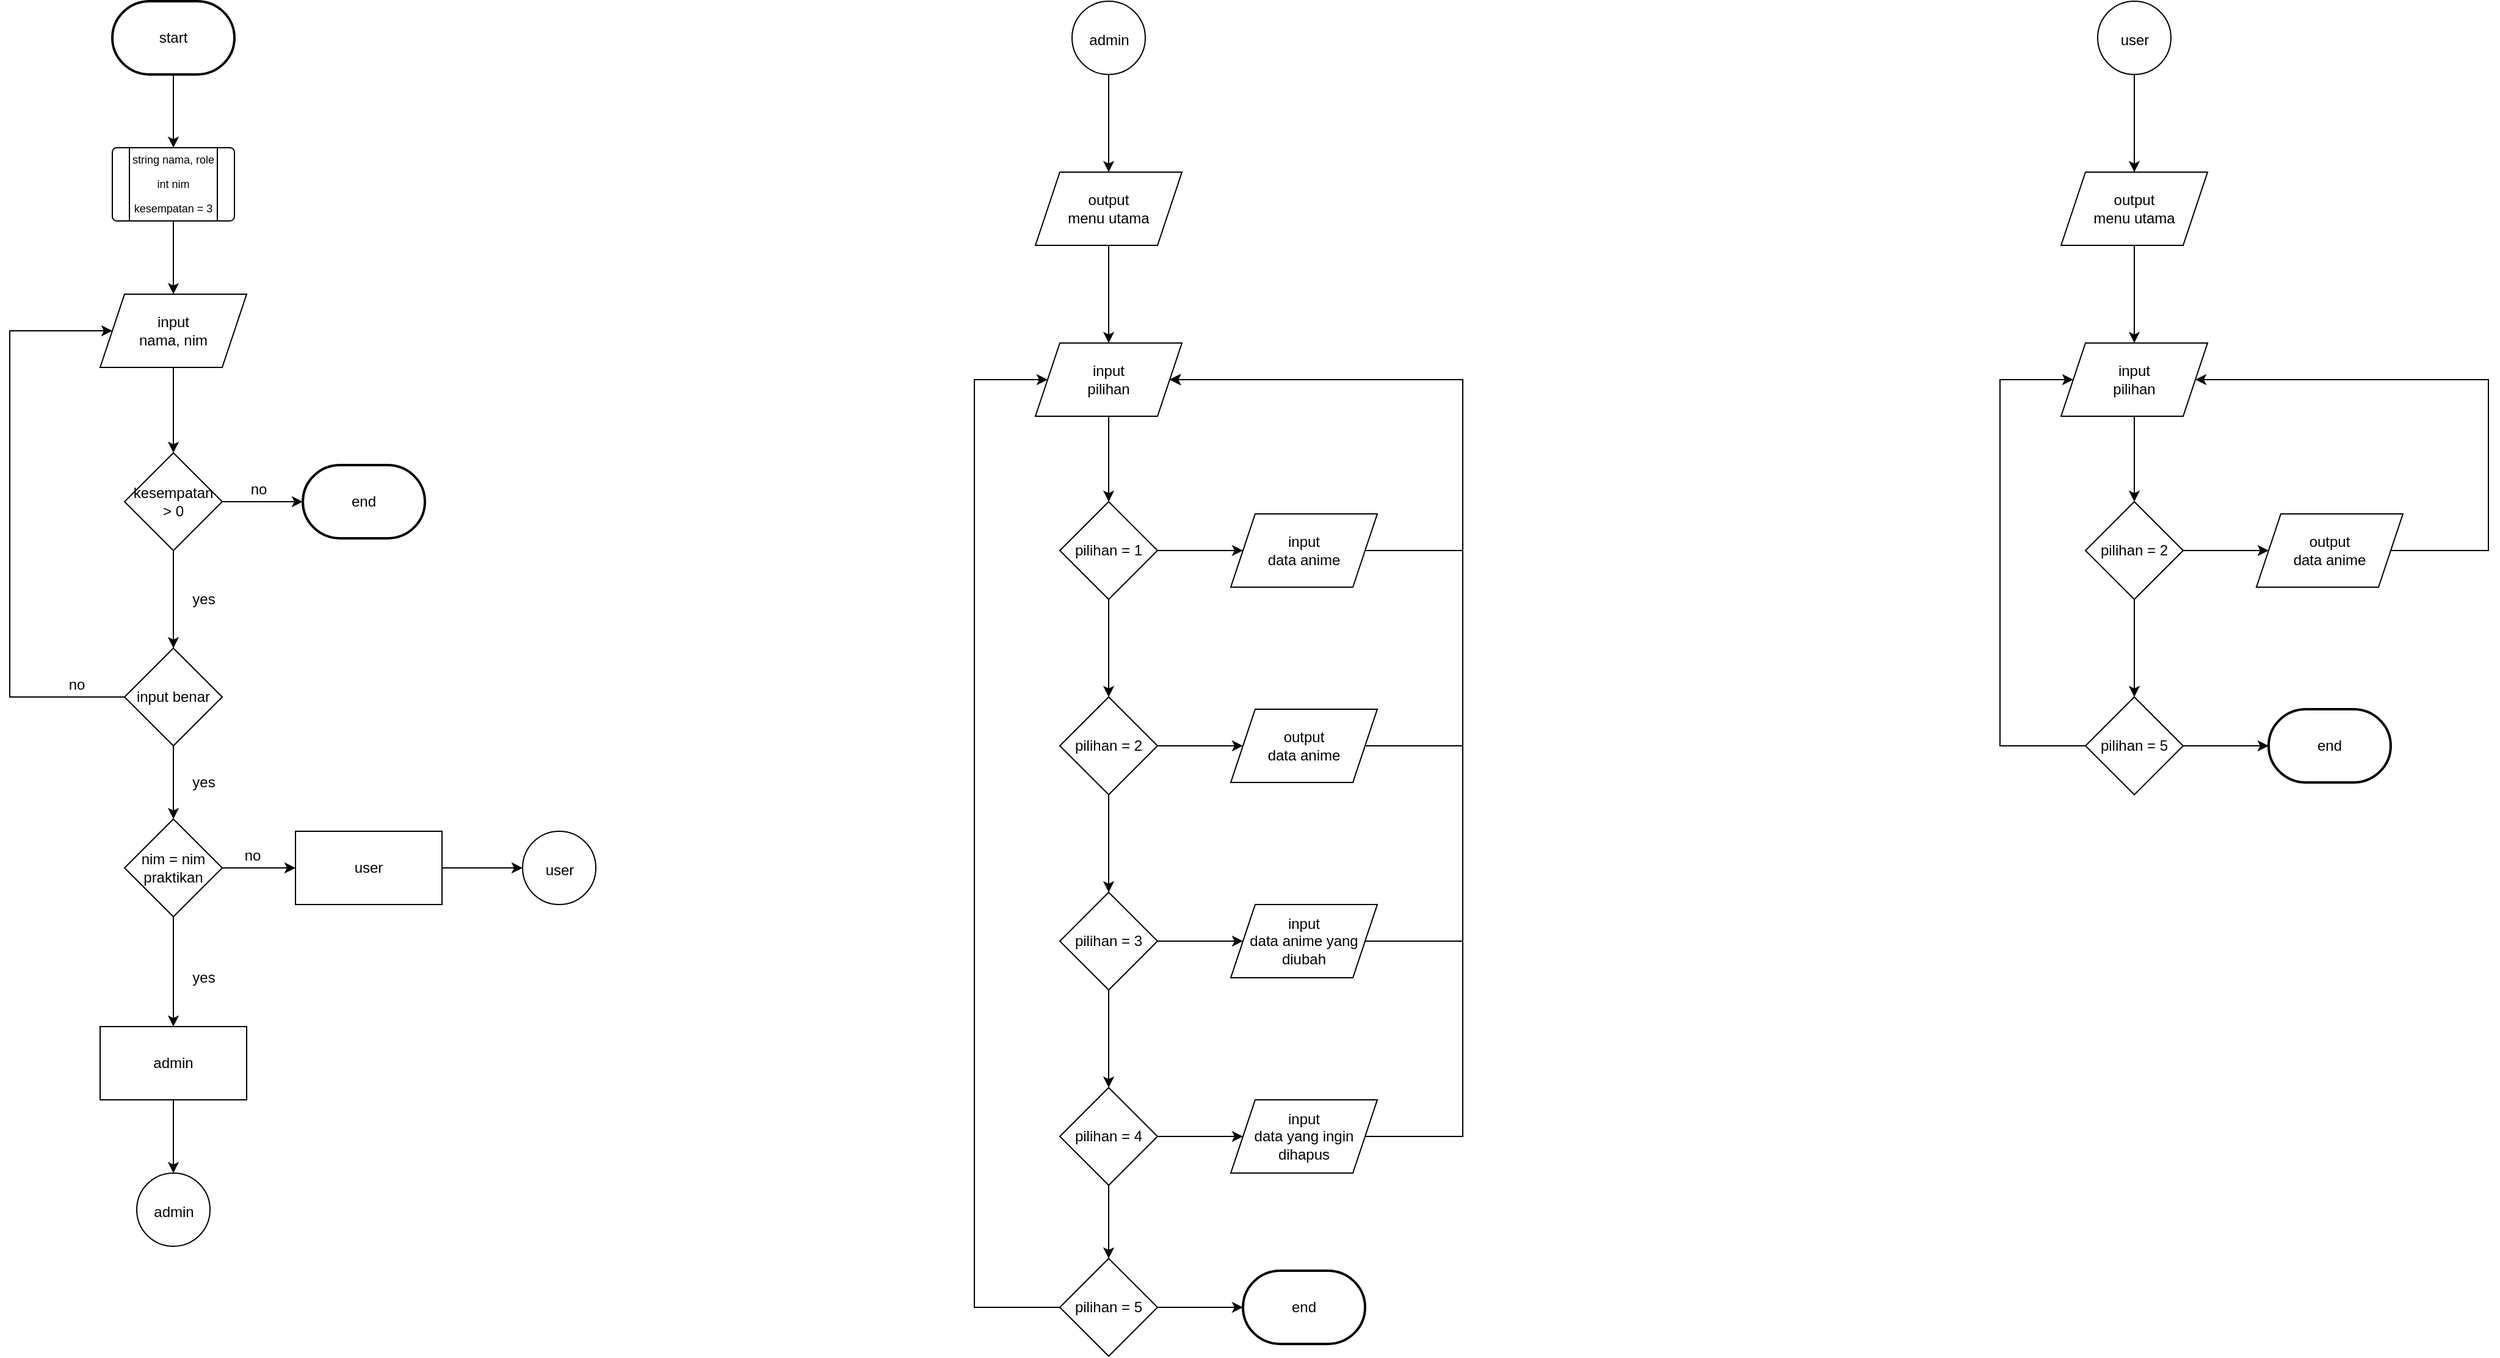<mxfile version="24.7.17">
  <diagram name="Page-1" id="v_ozaz1XqsoBa69ualDV">
    <mxGraphModel dx="1588" dy="1116" grid="1" gridSize="10" guides="1" tooltips="1" connect="1" arrows="1" fold="1" page="1" pageScale="1" pageWidth="827" pageHeight="1169" math="0" shadow="0">
      <root>
        <mxCell id="0" />
        <mxCell id="1" parent="0" />
        <mxCell id="pvlX5aL4cNImo6j-e-r--5" value="" style="edgeStyle=orthogonalEdgeStyle;rounded=0;orthogonalLoop=1;jettySize=auto;html=1;" parent="1" source="pvlX5aL4cNImo6j-e-r--1" target="pvlX5aL4cNImo6j-e-r--4" edge="1">
          <mxGeometry relative="1" as="geometry" />
        </mxCell>
        <mxCell id="pvlX5aL4cNImo6j-e-r--1" value="start" style="strokeWidth=2;html=1;shape=mxgraph.flowchart.terminator;whiteSpace=wrap;" parent="1" vertex="1">
          <mxGeometry x="254" y="40" width="100" height="60" as="geometry" />
        </mxCell>
        <mxCell id="pvlX5aL4cNImo6j-e-r--4" value="" style="verticalLabelPosition=bottom;verticalAlign=top;html=1;shape=process;whiteSpace=wrap;rounded=1;size=0.14;arcSize=6;" parent="1" vertex="1">
          <mxGeometry x="254" y="160" width="100" height="60" as="geometry" />
        </mxCell>
        <mxCell id="pvlX5aL4cNImo6j-e-r--6" value="string nama, role" style="text;html=1;align=center;verticalAlign=middle;whiteSpace=wrap;rounded=0;fontSize=9;" parent="1" vertex="1">
          <mxGeometry x="269" y="160" width="70" height="20" as="geometry" />
        </mxCell>
        <mxCell id="pvlX5aL4cNImo6j-e-r--7" value="int nim" style="text;html=1;align=center;verticalAlign=middle;whiteSpace=wrap;rounded=0;fontSize=9;" parent="1" vertex="1">
          <mxGeometry x="269" y="180" width="70" height="20" as="geometry" />
        </mxCell>
        <mxCell id="pvlX5aL4cNImo6j-e-r--10" value="" style="edgeStyle=orthogonalEdgeStyle;rounded=0;orthogonalLoop=1;jettySize=auto;html=1;" parent="1" source="pvlX5aL4cNImo6j-e-r--8" target="pvlX5aL4cNImo6j-e-r--9" edge="1">
          <mxGeometry relative="1" as="geometry" />
        </mxCell>
        <mxCell id="pvlX5aL4cNImo6j-e-r--8" value="kesempatan = 3" style="text;html=1;align=center;verticalAlign=middle;whiteSpace=wrap;rounded=0;fontSize=9;" parent="1" vertex="1">
          <mxGeometry x="269" y="200" width="70" height="20" as="geometry" />
        </mxCell>
        <mxCell id="pvlX5aL4cNImo6j-e-r--30" value="" style="edgeStyle=orthogonalEdgeStyle;rounded=0;orthogonalLoop=1;jettySize=auto;html=1;" parent="1" source="pvlX5aL4cNImo6j-e-r--9" target="pvlX5aL4cNImo6j-e-r--29" edge="1">
          <mxGeometry relative="1" as="geometry" />
        </mxCell>
        <mxCell id="pvlX5aL4cNImo6j-e-r--9" value="input&lt;div&gt;nama, nim&lt;/div&gt;" style="shape=parallelogram;perimeter=parallelogramPerimeter;whiteSpace=wrap;html=1;fixedSize=1;" parent="1" vertex="1">
          <mxGeometry x="244" y="280" width="120" height="60" as="geometry" />
        </mxCell>
        <mxCell id="pvlX5aL4cNImo6j-e-r--24" value="" style="edgeStyle=orthogonalEdgeStyle;rounded=0;orthogonalLoop=1;jettySize=auto;html=1;" parent="1" source="pvlX5aL4cNImo6j-e-r--26" target="pvlX5aL4cNImo6j-e-r--27" edge="1">
          <mxGeometry relative="1" as="geometry" />
        </mxCell>
        <mxCell id="pvlX5aL4cNImo6j-e-r--25" value="" style="edgeStyle=orthogonalEdgeStyle;rounded=0;orthogonalLoop=1;jettySize=auto;html=1;" parent="1" source="pvlX5aL4cNImo6j-e-r--26" target="pvlX5aL4cNImo6j-e-r--28" edge="1">
          <mxGeometry relative="1" as="geometry" />
        </mxCell>
        <mxCell id="pvlX5aL4cNImo6j-e-r--26" value="nim = nim praktikan" style="rhombus;whiteSpace=wrap;html=1;" parent="1" vertex="1">
          <mxGeometry x="264" y="710" width="80" height="80" as="geometry" />
        </mxCell>
        <mxCell id="Ly3mLfXc5CkyFrUFGdGX-10" value="" style="edgeStyle=orthogonalEdgeStyle;rounded=0;orthogonalLoop=1;jettySize=auto;html=1;" edge="1" parent="1" source="pvlX5aL4cNImo6j-e-r--27" target="Ly3mLfXc5CkyFrUFGdGX-9">
          <mxGeometry relative="1" as="geometry" />
        </mxCell>
        <mxCell id="pvlX5aL4cNImo6j-e-r--27" value="admin" style="whiteSpace=wrap;html=1;" parent="1" vertex="1">
          <mxGeometry x="244" y="880" width="120" height="60" as="geometry" />
        </mxCell>
        <mxCell id="Ly3mLfXc5CkyFrUFGdGX-12" value="" style="edgeStyle=orthogonalEdgeStyle;rounded=0;orthogonalLoop=1;jettySize=auto;html=1;" edge="1" parent="1" source="pvlX5aL4cNImo6j-e-r--28" target="Ly3mLfXc5CkyFrUFGdGX-11">
          <mxGeometry relative="1" as="geometry" />
        </mxCell>
        <mxCell id="pvlX5aL4cNImo6j-e-r--28" value="user" style="whiteSpace=wrap;html=1;" parent="1" vertex="1">
          <mxGeometry x="404" y="720" width="120" height="60" as="geometry" />
        </mxCell>
        <mxCell id="Ly3mLfXc5CkyFrUFGdGX-2" value="" style="edgeStyle=orthogonalEdgeStyle;rounded=0;orthogonalLoop=1;jettySize=auto;html=1;" edge="1" parent="1" source="pvlX5aL4cNImo6j-e-r--29" target="Ly3mLfXc5CkyFrUFGdGX-1">
          <mxGeometry relative="1" as="geometry" />
        </mxCell>
        <mxCell id="Ly3mLfXc5CkyFrUFGdGX-5" value="" style="edgeStyle=orthogonalEdgeStyle;rounded=0;orthogonalLoop=1;jettySize=auto;html=1;" edge="1" parent="1" source="pvlX5aL4cNImo6j-e-r--29" target="Ly3mLfXc5CkyFrUFGdGX-4">
          <mxGeometry relative="1" as="geometry" />
        </mxCell>
        <mxCell id="pvlX5aL4cNImo6j-e-r--29" value="kesempatan&lt;div&gt;&amp;gt; 0&lt;/div&gt;" style="rhombus;whiteSpace=wrap;html=1;" parent="1" vertex="1">
          <mxGeometry x="264" y="410" width="80" height="80" as="geometry" />
        </mxCell>
        <mxCell id="Ly3mLfXc5CkyFrUFGdGX-3" style="edgeStyle=orthogonalEdgeStyle;rounded=0;orthogonalLoop=1;jettySize=auto;html=1;exitX=0;exitY=0.5;exitDx=0;exitDy=0;entryX=0;entryY=0.5;entryDx=0;entryDy=0;" edge="1" parent="1" source="Ly3mLfXc5CkyFrUFGdGX-1" target="pvlX5aL4cNImo6j-e-r--9">
          <mxGeometry relative="1" as="geometry">
            <Array as="points">
              <mxPoint x="170" y="610" />
              <mxPoint x="170" y="310" />
            </Array>
          </mxGeometry>
        </mxCell>
        <mxCell id="Ly3mLfXc5CkyFrUFGdGX-6" value="" style="edgeStyle=orthogonalEdgeStyle;rounded=0;orthogonalLoop=1;jettySize=auto;html=1;" edge="1" parent="1" source="Ly3mLfXc5CkyFrUFGdGX-1" target="pvlX5aL4cNImo6j-e-r--26">
          <mxGeometry relative="1" as="geometry" />
        </mxCell>
        <mxCell id="Ly3mLfXc5CkyFrUFGdGX-1" value="input benar" style="rhombus;whiteSpace=wrap;html=1;" vertex="1" parent="1">
          <mxGeometry x="264" y="570" width="80" height="80" as="geometry" />
        </mxCell>
        <mxCell id="Ly3mLfXc5CkyFrUFGdGX-4" value="end" style="strokeWidth=2;html=1;shape=mxgraph.flowchart.terminator;whiteSpace=wrap;" vertex="1" parent="1">
          <mxGeometry x="410" y="420" width="100" height="60" as="geometry" />
        </mxCell>
        <mxCell id="Ly3mLfXc5CkyFrUFGdGX-9" value="admin" style="verticalLabelPosition=bottom;verticalAlign=top;html=1;shape=mxgraph.flowchart.on-page_reference;spacing=-40;" vertex="1" parent="1">
          <mxGeometry x="274" y="1000" width="60" height="60" as="geometry" />
        </mxCell>
        <mxCell id="Ly3mLfXc5CkyFrUFGdGX-11" value="user" style="verticalLabelPosition=bottom;verticalAlign=top;html=1;shape=mxgraph.flowchart.on-page_reference;spacing=-40;" vertex="1" parent="1">
          <mxGeometry x="590" y="720" width="60" height="60" as="geometry" />
        </mxCell>
        <mxCell id="Ly3mLfXc5CkyFrUFGdGX-13" value="yes" style="text;html=1;align=center;verticalAlign=middle;whiteSpace=wrap;rounded=0;fontSize=12;" vertex="1" parent="1">
          <mxGeometry x="294" y="520" width="70" height="20" as="geometry" />
        </mxCell>
        <mxCell id="Ly3mLfXc5CkyFrUFGdGX-14" value="yes" style="text;html=1;align=center;verticalAlign=middle;whiteSpace=wrap;rounded=0;fontSize=12;" vertex="1" parent="1">
          <mxGeometry x="294" y="670" width="70" height="20" as="geometry" />
        </mxCell>
        <mxCell id="Ly3mLfXc5CkyFrUFGdGX-15" value="yes" style="text;html=1;align=center;verticalAlign=middle;whiteSpace=wrap;rounded=0;fontSize=12;" vertex="1" parent="1">
          <mxGeometry x="294" y="830" width="70" height="20" as="geometry" />
        </mxCell>
        <mxCell id="Ly3mLfXc5CkyFrUFGdGX-16" value="no" style="text;html=1;align=center;verticalAlign=middle;whiteSpace=wrap;rounded=0;fontSize=12;" vertex="1" parent="1">
          <mxGeometry x="339" y="430" width="70" height="20" as="geometry" />
        </mxCell>
        <mxCell id="Ly3mLfXc5CkyFrUFGdGX-17" value="no" style="text;html=1;align=center;verticalAlign=middle;whiteSpace=wrap;rounded=0;fontSize=12;" vertex="1" parent="1">
          <mxGeometry x="190" y="590" width="70" height="20" as="geometry" />
        </mxCell>
        <mxCell id="Ly3mLfXc5CkyFrUFGdGX-18" value="no" style="text;html=1;align=center;verticalAlign=middle;whiteSpace=wrap;rounded=0;fontSize=12;" vertex="1" parent="1">
          <mxGeometry x="334" y="730" width="70" height="20" as="geometry" />
        </mxCell>
        <mxCell id="Ly3mLfXc5CkyFrUFGdGX-23" value="" style="edgeStyle=orthogonalEdgeStyle;rounded=0;orthogonalLoop=1;jettySize=auto;html=1;" edge="1" parent="1" source="Ly3mLfXc5CkyFrUFGdGX-20" target="Ly3mLfXc5CkyFrUFGdGX-22">
          <mxGeometry relative="1" as="geometry" />
        </mxCell>
        <mxCell id="Ly3mLfXc5CkyFrUFGdGX-20" value="admin" style="verticalLabelPosition=bottom;verticalAlign=top;html=1;shape=mxgraph.flowchart.on-page_reference;spacing=-40;" vertex="1" parent="1">
          <mxGeometry x="1040" y="40" width="60" height="60" as="geometry" />
        </mxCell>
        <mxCell id="Ly3mLfXc5CkyFrUFGdGX-35" value="" style="edgeStyle=orthogonalEdgeStyle;rounded=0;orthogonalLoop=1;jettySize=auto;html=1;" edge="1" parent="1" source="Ly3mLfXc5CkyFrUFGdGX-21" target="Ly3mLfXc5CkyFrUFGdGX-34">
          <mxGeometry relative="1" as="geometry" />
        </mxCell>
        <mxCell id="Ly3mLfXc5CkyFrUFGdGX-21" value="user" style="verticalLabelPosition=bottom;verticalAlign=top;html=1;shape=mxgraph.flowchart.on-page_reference;spacing=-40;" vertex="1" parent="1">
          <mxGeometry x="1880" y="40" width="60" height="60" as="geometry" />
        </mxCell>
        <mxCell id="Ly3mLfXc5CkyFrUFGdGX-25" value="" style="edgeStyle=orthogonalEdgeStyle;rounded=0;orthogonalLoop=1;jettySize=auto;html=1;" edge="1" parent="1" source="Ly3mLfXc5CkyFrUFGdGX-22" target="Ly3mLfXc5CkyFrUFGdGX-24">
          <mxGeometry relative="1" as="geometry" />
        </mxCell>
        <mxCell id="Ly3mLfXc5CkyFrUFGdGX-22" value="output&lt;div&gt;menu utama&lt;/div&gt;" style="shape=parallelogram;perimeter=parallelogramPerimeter;whiteSpace=wrap;html=1;fixedSize=1;verticalAlign=middle;spacing=2;" vertex="1" parent="1">
          <mxGeometry x="1010" y="180" width="120" height="60" as="geometry" />
        </mxCell>
        <mxCell id="Ly3mLfXc5CkyFrUFGdGX-27" value="" style="edgeStyle=orthogonalEdgeStyle;rounded=0;orthogonalLoop=1;jettySize=auto;html=1;" edge="1" parent="1" source="Ly3mLfXc5CkyFrUFGdGX-24" target="Ly3mLfXc5CkyFrUFGdGX-26">
          <mxGeometry relative="1" as="geometry" />
        </mxCell>
        <mxCell id="Ly3mLfXc5CkyFrUFGdGX-24" value="input&lt;div&gt;pilihan&lt;/div&gt;" style="shape=parallelogram;perimeter=parallelogramPerimeter;whiteSpace=wrap;html=1;fixedSize=1;verticalAlign=middle;spacing=2;" vertex="1" parent="1">
          <mxGeometry x="1010" y="320" width="120" height="60" as="geometry" />
        </mxCell>
        <mxCell id="Ly3mLfXc5CkyFrUFGdGX-29" value="" style="edgeStyle=orthogonalEdgeStyle;rounded=0;orthogonalLoop=1;jettySize=auto;html=1;" edge="1" parent="1" source="Ly3mLfXc5CkyFrUFGdGX-26" target="Ly3mLfXc5CkyFrUFGdGX-28">
          <mxGeometry relative="1" as="geometry" />
        </mxCell>
        <mxCell id="Ly3mLfXc5CkyFrUFGdGX-43" value="" style="edgeStyle=orthogonalEdgeStyle;rounded=0;orthogonalLoop=1;jettySize=auto;html=1;" edge="1" parent="1" source="Ly3mLfXc5CkyFrUFGdGX-26" target="Ly3mLfXc5CkyFrUFGdGX-42">
          <mxGeometry relative="1" as="geometry" />
        </mxCell>
        <mxCell id="Ly3mLfXc5CkyFrUFGdGX-26" value="pilihan = 1" style="rhombus;whiteSpace=wrap;html=1;verticalAlign=middle;spacing=2;" vertex="1" parent="1">
          <mxGeometry x="1030" y="450" width="80" height="80" as="geometry" />
        </mxCell>
        <mxCell id="Ly3mLfXc5CkyFrUFGdGX-31" value="" style="edgeStyle=orthogonalEdgeStyle;rounded=0;orthogonalLoop=1;jettySize=auto;html=1;" edge="1" parent="1" source="Ly3mLfXc5CkyFrUFGdGX-28" target="Ly3mLfXc5CkyFrUFGdGX-30">
          <mxGeometry relative="1" as="geometry" />
        </mxCell>
        <mxCell id="Ly3mLfXc5CkyFrUFGdGX-45" value="" style="edgeStyle=orthogonalEdgeStyle;rounded=0;orthogonalLoop=1;jettySize=auto;html=1;" edge="1" parent="1" source="Ly3mLfXc5CkyFrUFGdGX-28" target="Ly3mLfXc5CkyFrUFGdGX-44">
          <mxGeometry relative="1" as="geometry" />
        </mxCell>
        <mxCell id="Ly3mLfXc5CkyFrUFGdGX-28" value="pilihan = 2" style="rhombus;whiteSpace=wrap;html=1;verticalAlign=middle;spacing=2;" vertex="1" parent="1">
          <mxGeometry x="1030" y="610" width="80" height="80" as="geometry" />
        </mxCell>
        <mxCell id="Ly3mLfXc5CkyFrUFGdGX-33" value="" style="edgeStyle=orthogonalEdgeStyle;rounded=0;orthogonalLoop=1;jettySize=auto;html=1;" edge="1" parent="1" source="Ly3mLfXc5CkyFrUFGdGX-30" target="Ly3mLfXc5CkyFrUFGdGX-32">
          <mxGeometry relative="1" as="geometry" />
        </mxCell>
        <mxCell id="Ly3mLfXc5CkyFrUFGdGX-47" value="" style="edgeStyle=orthogonalEdgeStyle;rounded=0;orthogonalLoop=1;jettySize=auto;html=1;" edge="1" parent="1" source="Ly3mLfXc5CkyFrUFGdGX-30" target="Ly3mLfXc5CkyFrUFGdGX-46">
          <mxGeometry relative="1" as="geometry" />
        </mxCell>
        <mxCell id="Ly3mLfXc5CkyFrUFGdGX-30" value="pilihan = 3" style="rhombus;whiteSpace=wrap;html=1;verticalAlign=middle;spacing=2;" vertex="1" parent="1">
          <mxGeometry x="1030" y="770" width="80" height="80" as="geometry" />
        </mxCell>
        <mxCell id="Ly3mLfXc5CkyFrUFGdGX-53" value="" style="edgeStyle=orthogonalEdgeStyle;rounded=0;orthogonalLoop=1;jettySize=auto;html=1;" edge="1" parent="1" source="Ly3mLfXc5CkyFrUFGdGX-32" target="Ly3mLfXc5CkyFrUFGdGX-52">
          <mxGeometry relative="1" as="geometry" />
        </mxCell>
        <mxCell id="Ly3mLfXc5CkyFrUFGdGX-56" value="" style="edgeStyle=orthogonalEdgeStyle;rounded=0;orthogonalLoop=1;jettySize=auto;html=1;" edge="1" parent="1" source="Ly3mLfXc5CkyFrUFGdGX-32" target="Ly3mLfXc5CkyFrUFGdGX-55">
          <mxGeometry relative="1" as="geometry" />
        </mxCell>
        <mxCell id="Ly3mLfXc5CkyFrUFGdGX-32" value="pilihan = 4" style="rhombus;whiteSpace=wrap;html=1;verticalAlign=middle;spacing=2;" vertex="1" parent="1">
          <mxGeometry x="1030" y="930" width="80" height="80" as="geometry" />
        </mxCell>
        <mxCell id="Ly3mLfXc5CkyFrUFGdGX-37" value="" style="edgeStyle=orthogonalEdgeStyle;rounded=0;orthogonalLoop=1;jettySize=auto;html=1;" edge="1" parent="1" source="Ly3mLfXc5CkyFrUFGdGX-34" target="Ly3mLfXc5CkyFrUFGdGX-36">
          <mxGeometry relative="1" as="geometry" />
        </mxCell>
        <mxCell id="Ly3mLfXc5CkyFrUFGdGX-34" value="output&lt;div&gt;menu utama&lt;/div&gt;" style="shape=parallelogram;perimeter=parallelogramPerimeter;whiteSpace=wrap;html=1;fixedSize=1;verticalAlign=middle;spacing=2;" vertex="1" parent="1">
          <mxGeometry x="1850" y="180" width="120" height="60" as="geometry" />
        </mxCell>
        <mxCell id="Ly3mLfXc5CkyFrUFGdGX-39" value="" style="edgeStyle=orthogonalEdgeStyle;rounded=0;orthogonalLoop=1;jettySize=auto;html=1;" edge="1" parent="1" source="Ly3mLfXc5CkyFrUFGdGX-36" target="Ly3mLfXc5CkyFrUFGdGX-38">
          <mxGeometry relative="1" as="geometry" />
        </mxCell>
        <mxCell id="Ly3mLfXc5CkyFrUFGdGX-36" value="input&lt;div&gt;pilihan&lt;/div&gt;" style="shape=parallelogram;perimeter=parallelogramPerimeter;whiteSpace=wrap;html=1;fixedSize=1;verticalAlign=middle;spacing=2;" vertex="1" parent="1">
          <mxGeometry x="1850" y="320" width="120" height="60" as="geometry" />
        </mxCell>
        <mxCell id="Ly3mLfXc5CkyFrUFGdGX-41" value="" style="edgeStyle=orthogonalEdgeStyle;rounded=0;orthogonalLoop=1;jettySize=auto;html=1;" edge="1" parent="1" source="Ly3mLfXc5CkyFrUFGdGX-38" target="Ly3mLfXc5CkyFrUFGdGX-40">
          <mxGeometry relative="1" as="geometry" />
        </mxCell>
        <mxCell id="Ly3mLfXc5CkyFrUFGdGX-62" value="" style="edgeStyle=orthogonalEdgeStyle;rounded=0;orthogonalLoop=1;jettySize=auto;html=1;" edge="1" parent="1" source="Ly3mLfXc5CkyFrUFGdGX-38" target="Ly3mLfXc5CkyFrUFGdGX-61">
          <mxGeometry relative="1" as="geometry" />
        </mxCell>
        <mxCell id="Ly3mLfXc5CkyFrUFGdGX-38" value="pilihan = 2" style="rhombus;whiteSpace=wrap;html=1;verticalAlign=middle;spacing=2;" vertex="1" parent="1">
          <mxGeometry x="1870" y="450" width="80" height="80" as="geometry" />
        </mxCell>
        <mxCell id="Ly3mLfXc5CkyFrUFGdGX-66" value="" style="edgeStyle=orthogonalEdgeStyle;rounded=0;orthogonalLoop=1;jettySize=auto;html=1;" edge="1" parent="1" source="Ly3mLfXc5CkyFrUFGdGX-40" target="Ly3mLfXc5CkyFrUFGdGX-65">
          <mxGeometry relative="1" as="geometry" />
        </mxCell>
        <mxCell id="Ly3mLfXc5CkyFrUFGdGX-67" style="edgeStyle=orthogonalEdgeStyle;rounded=0;orthogonalLoop=1;jettySize=auto;html=1;exitX=0;exitY=0.5;exitDx=0;exitDy=0;entryX=0;entryY=0.5;entryDx=0;entryDy=0;" edge="1" parent="1" source="Ly3mLfXc5CkyFrUFGdGX-40" target="Ly3mLfXc5CkyFrUFGdGX-36">
          <mxGeometry relative="1" as="geometry">
            <Array as="points">
              <mxPoint x="1800" y="650" />
              <mxPoint x="1800" y="350" />
            </Array>
          </mxGeometry>
        </mxCell>
        <mxCell id="Ly3mLfXc5CkyFrUFGdGX-40" value="pilihan = 5" style="rhombus;whiteSpace=wrap;html=1;verticalAlign=middle;spacing=2;" vertex="1" parent="1">
          <mxGeometry x="1870" y="610" width="80" height="80" as="geometry" />
        </mxCell>
        <mxCell id="Ly3mLfXc5CkyFrUFGdGX-48" style="edgeStyle=orthogonalEdgeStyle;rounded=0;orthogonalLoop=1;jettySize=auto;html=1;exitX=1;exitY=0.5;exitDx=0;exitDy=0;entryX=1;entryY=0.5;entryDx=0;entryDy=0;" edge="1" parent="1" source="Ly3mLfXc5CkyFrUFGdGX-42" target="Ly3mLfXc5CkyFrUFGdGX-24">
          <mxGeometry relative="1" as="geometry">
            <Array as="points">
              <mxPoint x="1360" y="490" />
              <mxPoint x="1360" y="350" />
            </Array>
          </mxGeometry>
        </mxCell>
        <mxCell id="Ly3mLfXc5CkyFrUFGdGX-42" value="input&lt;div&gt;data anime&lt;/div&gt;" style="shape=parallelogram;perimeter=parallelogramPerimeter;whiteSpace=wrap;html=1;fixedSize=1;spacing=2;" vertex="1" parent="1">
          <mxGeometry x="1170" y="460" width="120" height="60" as="geometry" />
        </mxCell>
        <mxCell id="Ly3mLfXc5CkyFrUFGdGX-49" style="edgeStyle=orthogonalEdgeStyle;rounded=0;orthogonalLoop=1;jettySize=auto;html=1;exitX=1;exitY=0.5;exitDx=0;exitDy=0;entryX=1;entryY=0.5;entryDx=0;entryDy=0;" edge="1" parent="1" source="Ly3mLfXc5CkyFrUFGdGX-44" target="Ly3mLfXc5CkyFrUFGdGX-24">
          <mxGeometry relative="1" as="geometry">
            <mxPoint x="1340" y="610" as="targetPoint" />
            <Array as="points">
              <mxPoint x="1360" y="650" />
              <mxPoint x="1360" y="350" />
            </Array>
          </mxGeometry>
        </mxCell>
        <mxCell id="Ly3mLfXc5CkyFrUFGdGX-44" value="output&lt;div&gt;data anime&lt;/div&gt;" style="shape=parallelogram;perimeter=parallelogramPerimeter;whiteSpace=wrap;html=1;fixedSize=1;spacing=2;" vertex="1" parent="1">
          <mxGeometry x="1170" y="620" width="120" height="60" as="geometry" />
        </mxCell>
        <mxCell id="Ly3mLfXc5CkyFrUFGdGX-50" style="edgeStyle=orthogonalEdgeStyle;rounded=0;orthogonalLoop=1;jettySize=auto;html=1;exitX=1;exitY=0.5;exitDx=0;exitDy=0;entryX=1;entryY=0.5;entryDx=0;entryDy=0;" edge="1" parent="1" source="Ly3mLfXc5CkyFrUFGdGX-46" target="Ly3mLfXc5CkyFrUFGdGX-24">
          <mxGeometry relative="1" as="geometry">
            <Array as="points">
              <mxPoint x="1360" y="810" />
              <mxPoint x="1360" y="350" />
            </Array>
          </mxGeometry>
        </mxCell>
        <mxCell id="Ly3mLfXc5CkyFrUFGdGX-46" value="input&lt;div&gt;data anime yang&lt;/div&gt;&lt;div&gt;diubah&lt;/div&gt;" style="shape=parallelogram;perimeter=parallelogramPerimeter;whiteSpace=wrap;html=1;fixedSize=1;spacing=2;" vertex="1" parent="1">
          <mxGeometry x="1170" y="780" width="120" height="60" as="geometry" />
        </mxCell>
        <mxCell id="Ly3mLfXc5CkyFrUFGdGX-54" style="edgeStyle=orthogonalEdgeStyle;rounded=0;orthogonalLoop=1;jettySize=auto;html=1;exitX=1;exitY=0.5;exitDx=0;exitDy=0;entryX=1;entryY=0.5;entryDx=0;entryDy=0;" edge="1" parent="1" source="Ly3mLfXc5CkyFrUFGdGX-52" target="Ly3mLfXc5CkyFrUFGdGX-24">
          <mxGeometry relative="1" as="geometry">
            <mxPoint x="1140" y="350" as="targetPoint" />
            <Array as="points">
              <mxPoint x="1360" y="970" />
              <mxPoint x="1360" y="350" />
            </Array>
          </mxGeometry>
        </mxCell>
        <mxCell id="Ly3mLfXc5CkyFrUFGdGX-52" value="input&lt;div&gt;data yang ingin&lt;/div&gt;&lt;div&gt;dihapus&lt;/div&gt;" style="shape=parallelogram;perimeter=parallelogramPerimeter;whiteSpace=wrap;html=1;fixedSize=1;spacing=2;" vertex="1" parent="1">
          <mxGeometry x="1170" y="940" width="120" height="60" as="geometry" />
        </mxCell>
        <mxCell id="Ly3mLfXc5CkyFrUFGdGX-57" style="edgeStyle=orthogonalEdgeStyle;rounded=0;orthogonalLoop=1;jettySize=auto;html=1;exitX=0;exitY=0.5;exitDx=0;exitDy=0;entryX=0;entryY=0.5;entryDx=0;entryDy=0;" edge="1" parent="1" source="Ly3mLfXc5CkyFrUFGdGX-55" target="Ly3mLfXc5CkyFrUFGdGX-24">
          <mxGeometry relative="1" as="geometry">
            <Array as="points">
              <mxPoint x="960" y="1110" />
              <mxPoint x="960" y="350" />
            </Array>
          </mxGeometry>
        </mxCell>
        <mxCell id="Ly3mLfXc5CkyFrUFGdGX-59" value="" style="edgeStyle=orthogonalEdgeStyle;rounded=0;orthogonalLoop=1;jettySize=auto;html=1;" edge="1" parent="1" source="Ly3mLfXc5CkyFrUFGdGX-55" target="Ly3mLfXc5CkyFrUFGdGX-58">
          <mxGeometry relative="1" as="geometry" />
        </mxCell>
        <mxCell id="Ly3mLfXc5CkyFrUFGdGX-55" value="pilihan = 5" style="rhombus;whiteSpace=wrap;html=1;spacing=2;" vertex="1" parent="1">
          <mxGeometry x="1030" y="1070" width="80" height="80" as="geometry" />
        </mxCell>
        <mxCell id="Ly3mLfXc5CkyFrUFGdGX-58" value="end" style="strokeWidth=2;html=1;shape=mxgraph.flowchart.terminator;whiteSpace=wrap;" vertex="1" parent="1">
          <mxGeometry x="1180" y="1080" width="100" height="60" as="geometry" />
        </mxCell>
        <mxCell id="Ly3mLfXc5CkyFrUFGdGX-64" style="edgeStyle=orthogonalEdgeStyle;rounded=0;orthogonalLoop=1;jettySize=auto;html=1;exitX=1;exitY=0.5;exitDx=0;exitDy=0;entryX=1;entryY=0.5;entryDx=0;entryDy=0;" edge="1" parent="1" source="Ly3mLfXc5CkyFrUFGdGX-61" target="Ly3mLfXc5CkyFrUFGdGX-36">
          <mxGeometry relative="1" as="geometry">
            <Array as="points">
              <mxPoint x="2200" y="490" />
              <mxPoint x="2200" y="350" />
            </Array>
          </mxGeometry>
        </mxCell>
        <mxCell id="Ly3mLfXc5CkyFrUFGdGX-61" value="output&lt;div&gt;data anime&lt;/div&gt;" style="shape=parallelogram;perimeter=parallelogramPerimeter;whiteSpace=wrap;html=1;fixedSize=1;spacing=2;" vertex="1" parent="1">
          <mxGeometry x="2010" y="460" width="120" height="60" as="geometry" />
        </mxCell>
        <mxCell id="Ly3mLfXc5CkyFrUFGdGX-65" value="end" style="strokeWidth=2;html=1;shape=mxgraph.flowchart.terminator;whiteSpace=wrap;" vertex="1" parent="1">
          <mxGeometry x="2020" y="620" width="100" height="60" as="geometry" />
        </mxCell>
      </root>
    </mxGraphModel>
  </diagram>
</mxfile>
